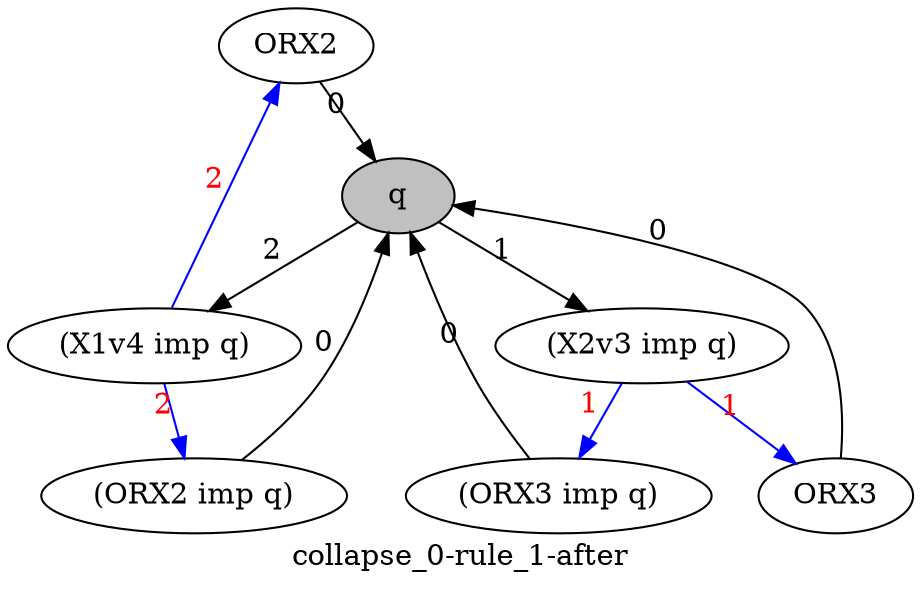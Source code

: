 strict digraph  {
	graph [collapsed_nodes="['639']",
		label="collapse_0-rule_1-after"
	];
	node [label="\N"];
	1550	 [ancestor_target=True,
		formula=ORX2,
		hypothesis=False,
		label=ORX2];
	639	 [ancestor_target=False,
		fillcolor=grey,
		formula=q,
		hypothesis=False,
		label=q,
		style=filled];
	1550 -> 639	 [ancestor=False,
		dependencies=0000000000000000000000000000000000000000000000000000000000100000000000000000000000000000000000000000000000000000000000000000000000000000000,
		xlabel=0];
	632	 [ancestor_target=True,
		formula="(ORX3 imp q)",
		hypothesis=False,
		label="(ORX3 imp q)"];
	632 -> 639	 [ancestor=False,
		dependencies=0000000000000000000000000000000000000000000100000000000000000000000010010001000000000000000000000000000000000000000000000000000000010000000,
		xlabel=0];
	1552	 [ancestor_target=False,
		formula="(X1v4 imp q)",
		hypothesis=False,
		label="(X1v4 imp q)"];
	1552 -> 1550	 [ancestor=True,
		color=blue,
		fontcolor=red,
		path=2,
		xlabel=2];
	1544	 [ancestor_target=True,
		formula="(ORX2 imp q)",
		hypothesis=False,
		label="(ORX2 imp q)"];
	1552 -> 1544	 [ancestor=True,
		color=blue,
		fontcolor=red,
		path=2,
		xlabel=2];
	638	 [ancestor_target=True,
		formula=ORX3,
		hypothesis=False,
		label=ORX3];
	638 -> 639	 [ancestor=False,
		dependencies=0000000000000000000000000000000000000000000001000000000000000000000000000000000000000000000000000000000000000000000000000000000000000000000,
		xlabel=0];
	639 -> 1552	 [ancestor=False,
		dependencies=0000000000000000000000000000000000000000000000000000000000110000000000000000000001000000000000000000000000000000000000000000000000000010000,
		xlabel=2];
	640	 [ancestor_target=False,
		formula="(X2v3 imp q)",
		hypothesis=False,
		label="(X2v3 imp q)"];
	639 -> 640	 [ancestor=False,
		dependencies=0000000000000000000000000000000000000000000101000000000000000000000010010001000000000000000000000000000000000000000000000000000000010000000,
		xlabel=1];
	1544 -> 639	 [ancestor=False,
		dependencies=0000000000000000000000000000000000000000000000000000000000010000000000000000000001000000000000000000000000000000000000000000000000000010000,
		xlabel=0];
	640 -> 632	 [ancestor=True,
		color=blue,
		fontcolor=red,
		path=1,
		xlabel=1];
	640 -> 638	 [ancestor=True,
		color=blue,
		fontcolor=red,
		path=1,
		xlabel=1];
}

